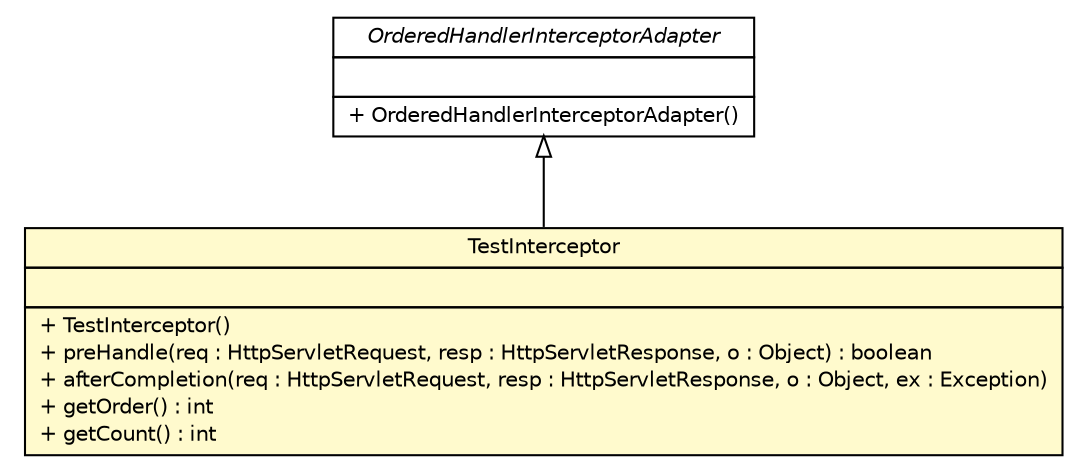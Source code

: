 #!/usr/local/bin/dot
#
# Class diagram 
# Generated by UMLGraph version R5_6-24-gf6e263 (http://www.umlgraph.org/)
#

digraph G {
	edge [fontname="Helvetica",fontsize=10,labelfontname="Helvetica",labelfontsize=10];
	node [fontname="Helvetica",fontsize=10,shape=plaintext];
	nodesep=0.25;
	ranksep=0.5;
	// test.top.infra.web.servlet.handler.TestInterceptor
	c53 [label=<<table title="test.top.infra.web.servlet.handler.TestInterceptor" border="0" cellborder="1" cellspacing="0" cellpadding="2" port="p" bgcolor="lemonChiffon" href="./TestInterceptor.html">
		<tr><td><table border="0" cellspacing="0" cellpadding="1">
<tr><td align="center" balign="center"> TestInterceptor </td></tr>
		</table></td></tr>
		<tr><td><table border="0" cellspacing="0" cellpadding="1">
<tr><td align="left" balign="left">  </td></tr>
		</table></td></tr>
		<tr><td><table border="0" cellspacing="0" cellpadding="1">
<tr><td align="left" balign="left"> + TestInterceptor() </td></tr>
<tr><td align="left" balign="left"> + preHandle(req : HttpServletRequest, resp : HttpServletResponse, o : Object) : boolean </td></tr>
<tr><td align="left" balign="left"> + afterCompletion(req : HttpServletRequest, resp : HttpServletResponse, o : Object, ex : Exception) </td></tr>
<tr><td align="left" balign="left"> + getOrder() : int </td></tr>
<tr><td align="left" balign="left"> + getCount() : int </td></tr>
		</table></td></tr>
		</table>>, URL="./TestInterceptor.html", fontname="Helvetica", fontcolor="black", fontsize=10.0];
	//test.top.infra.web.servlet.handler.TestInterceptor extends top.infra.web.servlet.handler.OrderedHandlerInterceptorAdapter
	c62:p -> c53:p [dir=back,arrowtail=empty];
	// top.infra.web.servlet.handler.OrderedHandlerInterceptorAdapter
	c62 [label=<<table title="top.infra.web.servlet.handler.OrderedHandlerInterceptorAdapter" border="0" cellborder="1" cellspacing="0" cellpadding="2" port="p" href="http://java.sun.com/j2se/1.4.2/docs/api/top/infra/web/servlet/handler/OrderedHandlerInterceptorAdapter.html">
		<tr><td><table border="0" cellspacing="0" cellpadding="1">
<tr><td align="center" balign="center"><font face="Helvetica-Oblique"> OrderedHandlerInterceptorAdapter </font></td></tr>
		</table></td></tr>
		<tr><td><table border="0" cellspacing="0" cellpadding="1">
<tr><td align="left" balign="left">  </td></tr>
		</table></td></tr>
		<tr><td><table border="0" cellspacing="0" cellpadding="1">
<tr><td align="left" balign="left"> + OrderedHandlerInterceptorAdapter() </td></tr>
		</table></td></tr>
		</table>>, URL="http://java.sun.com/j2se/1.4.2/docs/api/top/infra/web/servlet/handler/OrderedHandlerInterceptorAdapter.html", fontname="Helvetica", fontcolor="black", fontsize=10.0];
}

